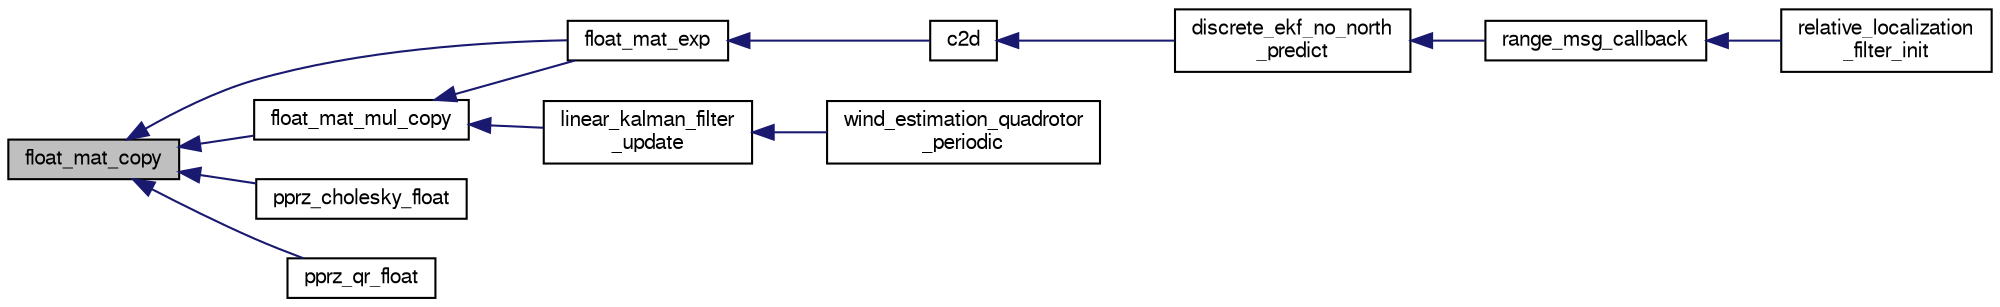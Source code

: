 digraph "float_mat_copy"
{
  edge [fontname="FreeSans",fontsize="10",labelfontname="FreeSans",labelfontsize="10"];
  node [fontname="FreeSans",fontsize="10",shape=record];
  rankdir="LR";
  Node1 [label="float_mat_copy",height=0.2,width=0.4,color="black", fillcolor="grey75", style="filled", fontcolor="black"];
  Node1 -> Node2 [dir="back",color="midnightblue",fontsize="10",style="solid",fontname="FreeSans"];
  Node2 [label="float_mat_exp",height=0.2,width=0.4,color="black", fillcolor="white", style="filled",URL="$group__math__algebra__float.html#gaeb5940ad15aabefb645cb12408ddde64"];
  Node2 -> Node3 [dir="back",color="midnightblue",fontsize="10",style="solid",fontname="FreeSans"];
  Node3 [label="c2d",height=0.2,width=0.4,color="black", fillcolor="white", style="filled",URL="$discrete__ekf__no__north_8h.html#af86012bc614ad388c003ab830233df2b"];
  Node3 -> Node4 [dir="back",color="midnightblue",fontsize="10",style="solid",fontname="FreeSans"];
  Node4 [label="discrete_ekf_no_north\l_predict",height=0.2,width=0.4,color="black", fillcolor="white", style="filled",URL="$discrete__ekf__no__north_8h.html#a9c8f63c841b28afe4f2ef76ca5dbdb9c"];
  Node4 -> Node5 [dir="back",color="midnightblue",fontsize="10",style="solid",fontname="FreeSans"];
  Node5 [label="range_msg_callback",height=0.2,width=0.4,color="black", fillcolor="white", style="filled",URL="$relative__localization__filter_8c.html#a9a5ee6ec3e44ff9f7cea260d969d6ddf"];
  Node5 -> Node6 [dir="back",color="midnightblue",fontsize="10",style="solid",fontname="FreeSans"];
  Node6 [label="relative_localization\l_filter_init",height=0.2,width=0.4,color="black", fillcolor="white", style="filled",URL="$relative__localization__filter_8h.html#a6da4d8bf05d9240f503606d63b6be761"];
  Node1 -> Node7 [dir="back",color="midnightblue",fontsize="10",style="solid",fontname="FreeSans"];
  Node7 [label="float_mat_mul_copy",height=0.2,width=0.4,color="black", fillcolor="white", style="filled",URL="$group__math__algebra__float.html#ga70969c0bcad48de1efd30559b0ce6de5",tooltip="o = a * b "];
  Node7 -> Node8 [dir="back",color="midnightblue",fontsize="10",style="solid",fontname="FreeSans"];
  Node8 [label="linear_kalman_filter\l_update",height=0.2,width=0.4,color="black", fillcolor="white", style="filled",URL="$linear__kalman__filter_8h.html#ae9472181c98cf4c330eb6f89d72fa20b",tooltip="Update step. "];
  Node8 -> Node9 [dir="back",color="midnightblue",fontsize="10",style="solid",fontname="FreeSans"];
  Node9 [label="wind_estimation_quadrotor\l_periodic",height=0.2,width=0.4,color="black", fillcolor="white", style="filled",URL="$wind__estimation__quadrotor_8h.html#a1a51ee96e2d65f6f7986aba14209781c"];
  Node7 -> Node2 [dir="back",color="midnightblue",fontsize="10",style="solid",fontname="FreeSans"];
  Node1 -> Node10 [dir="back",color="midnightblue",fontsize="10",style="solid",fontname="FreeSans"];
  Node10 [label="pprz_cholesky_float",height=0.2,width=0.4,color="black", fillcolor="white", style="filled",URL="$pprz__matrix__decomp__float_8h.html#af9d29d8c0da1d82530a5ed4f240e969a",tooltip="Cholesky decomposition. "];
  Node1 -> Node11 [dir="back",color="midnightblue",fontsize="10",style="solid",fontname="FreeSans"];
  Node11 [label="pprz_qr_float",height=0.2,width=0.4,color="black", fillcolor="white", style="filled",URL="$pprz__matrix__decomp__float_8h.html#ad4f442e8bd54d74ee9437a738788e186",tooltip="QR decomposition. "];
}

